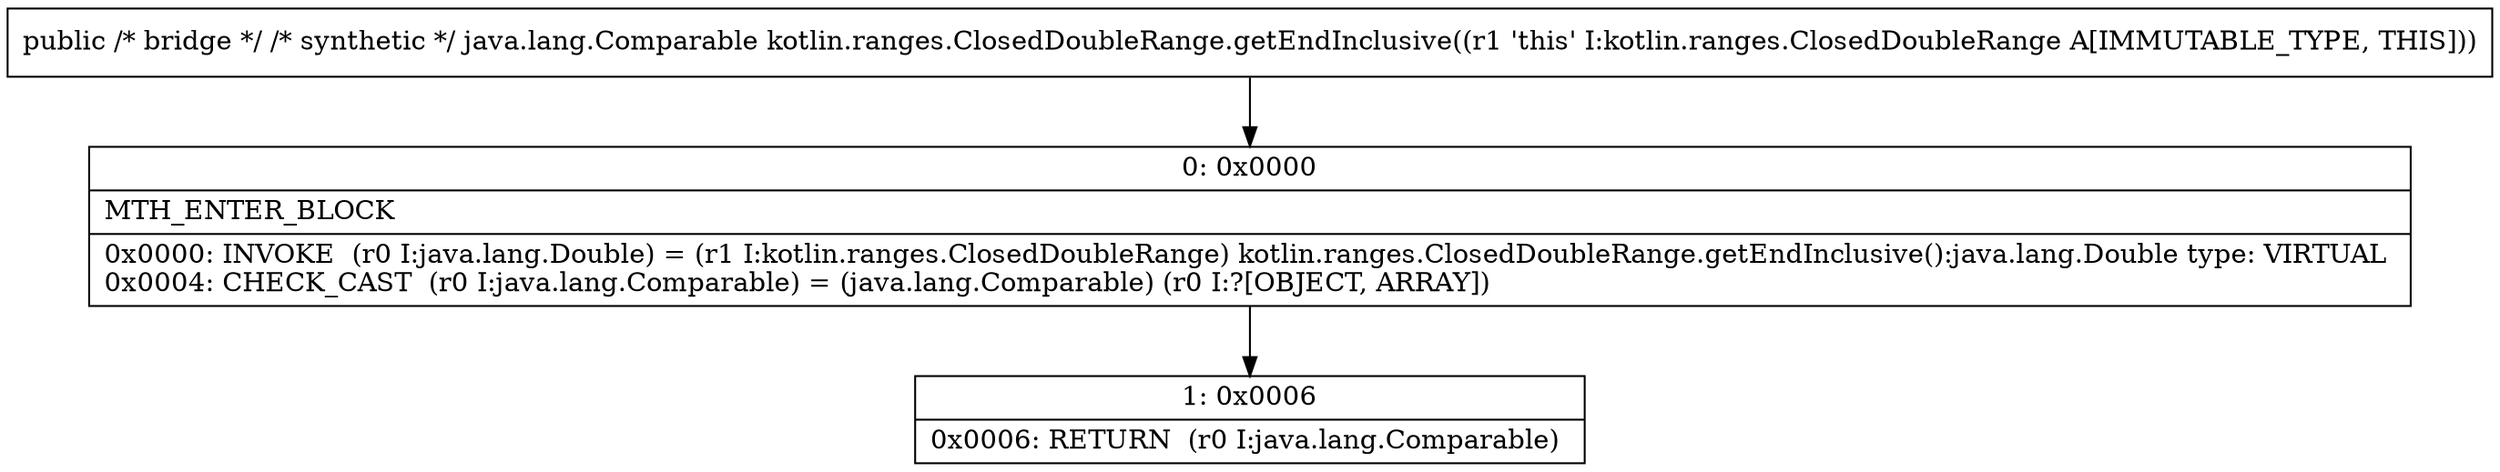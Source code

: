 digraph "CFG forkotlin.ranges.ClosedDoubleRange.getEndInclusive()Ljava\/lang\/Comparable;" {
Node_0 [shape=record,label="{0\:\ 0x0000|MTH_ENTER_BLOCK\l|0x0000: INVOKE  (r0 I:java.lang.Double) = (r1 I:kotlin.ranges.ClosedDoubleRange) kotlin.ranges.ClosedDoubleRange.getEndInclusive():java.lang.Double type: VIRTUAL \l0x0004: CHECK_CAST  (r0 I:java.lang.Comparable) = (java.lang.Comparable) (r0 I:?[OBJECT, ARRAY]) \l}"];
Node_1 [shape=record,label="{1\:\ 0x0006|0x0006: RETURN  (r0 I:java.lang.Comparable) \l}"];
MethodNode[shape=record,label="{public \/* bridge *\/ \/* synthetic *\/ java.lang.Comparable kotlin.ranges.ClosedDoubleRange.getEndInclusive((r1 'this' I:kotlin.ranges.ClosedDoubleRange A[IMMUTABLE_TYPE, THIS])) }"];
MethodNode -> Node_0;
Node_0 -> Node_1;
}

